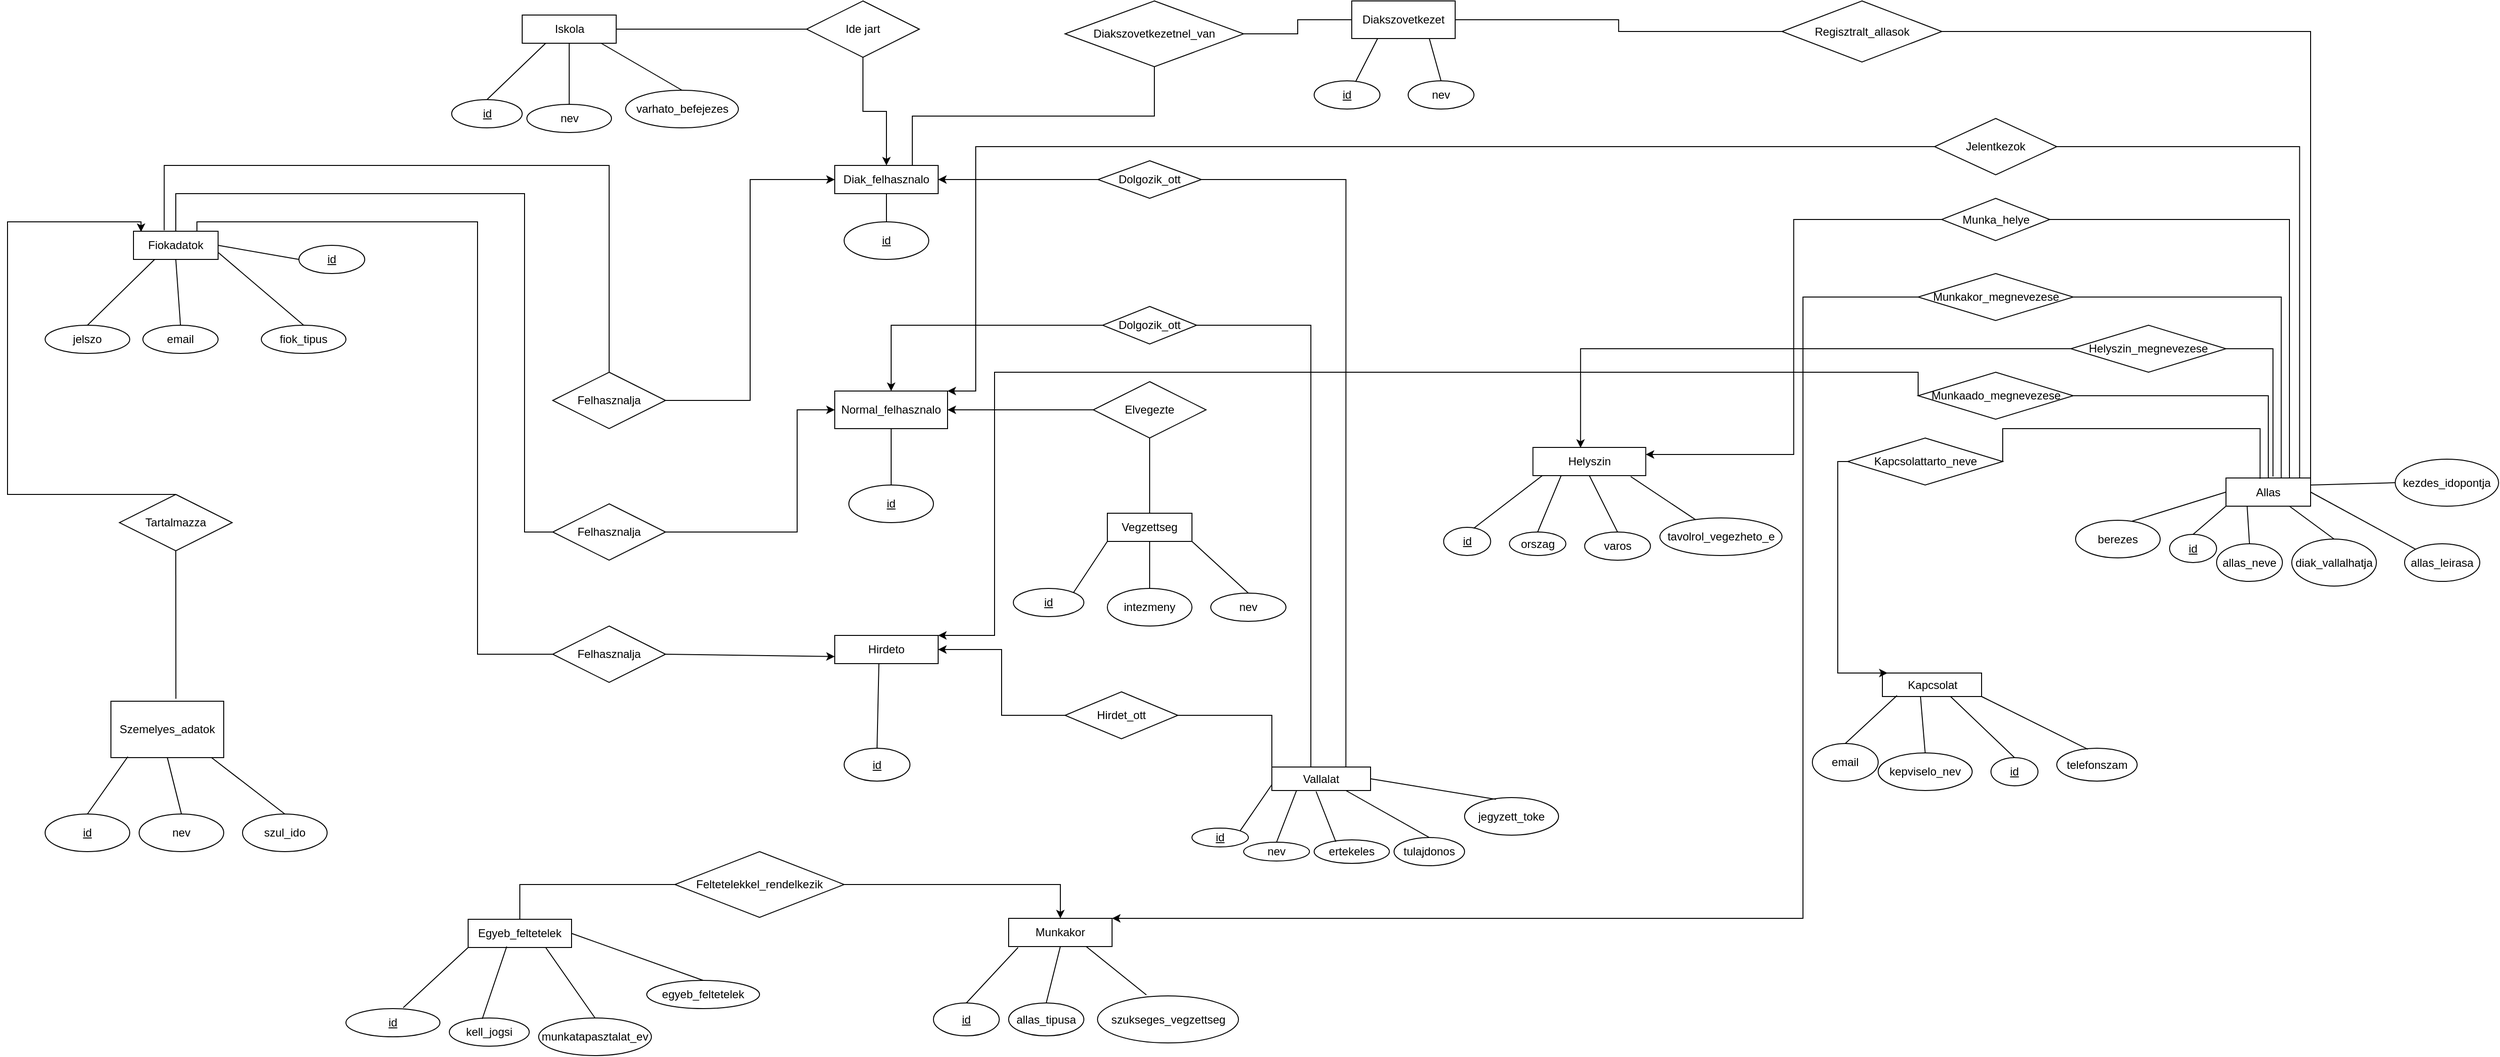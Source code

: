 <mxfile version="16.5.1" type="device"><diagram id="GghTP_8bH745SekZWmVm" name="1 oldal"><mxGraphModel dx="2031" dy="1236" grid="1" gridSize="10" guides="1" tooltips="1" connect="1" arrows="1" fold="1" page="1" pageScale="1" pageWidth="3300" pageHeight="4681" math="0" shadow="0"><root><mxCell id="0"/><mxCell id="1" parent="0"/><mxCell id="DHdIciYzseKTnQr4LEe7-1" value="Szemelyes_adatok" style="rounded=0;whiteSpace=wrap;html=1;" parent="1" vertex="1"><mxGeometry x="190" y="2110" width="120" height="60" as="geometry"/></mxCell><mxCell id="DHdIciYzseKTnQr4LEe7-2" value="&lt;u&gt;id&lt;/u&gt;" style="ellipse;whiteSpace=wrap;html=1;" parent="1" vertex="1"><mxGeometry x="120" y="2230" width="90" height="40" as="geometry"/></mxCell><mxCell id="DHdIciYzseKTnQr4LEe7-3" value="nev" style="ellipse;whiteSpace=wrap;html=1;" parent="1" vertex="1"><mxGeometry x="220" y="2230" width="90" height="40" as="geometry"/></mxCell><mxCell id="DHdIciYzseKTnQr4LEe7-4" value="szul_ido" style="ellipse;whiteSpace=wrap;html=1;" parent="1" vertex="1"><mxGeometry x="330" y="2230" width="90" height="40" as="geometry"/></mxCell><mxCell id="DHdIciYzseKTnQr4LEe7-6" value="" style="endArrow=none;html=1;rounded=0;exitX=0.5;exitY=0;exitDx=0;exitDy=0;entryX=0.15;entryY=0.983;entryDx=0;entryDy=0;entryPerimeter=0;" parent="1" source="DHdIciYzseKTnQr4LEe7-2" target="DHdIciYzseKTnQr4LEe7-1" edge="1"><mxGeometry width="50" height="50" relative="1" as="geometry"><mxPoint x="160" y="2210" as="sourcePoint"/><mxPoint x="375" y="2370" as="targetPoint"/></mxGeometry></mxCell><mxCell id="DHdIciYzseKTnQr4LEe7-7" value="" style="endArrow=none;html=1;rounded=0;entryX=0.5;entryY=0;entryDx=0;entryDy=0;exitX=0.5;exitY=1;exitDx=0;exitDy=0;" parent="1" source="DHdIciYzseKTnQr4LEe7-1" target="DHdIciYzseKTnQr4LEe7-3" edge="1"><mxGeometry width="50" height="50" relative="1" as="geometry"><mxPoint x="325" y="2420" as="sourcePoint"/><mxPoint x="375" y="2370" as="targetPoint"/></mxGeometry></mxCell><mxCell id="DHdIciYzseKTnQr4LEe7-8" value="" style="endArrow=none;html=1;rounded=0;entryX=0.5;entryY=0;entryDx=0;entryDy=0;exitX=0.892;exitY=1;exitDx=0;exitDy=0;exitPerimeter=0;" parent="1" source="DHdIciYzseKTnQr4LEe7-1" target="DHdIciYzseKTnQr4LEe7-4" edge="1"><mxGeometry width="50" height="50" relative="1" as="geometry"><mxPoint x="325" y="2420" as="sourcePoint"/><mxPoint x="365" y="2230" as="targetPoint"/></mxGeometry></mxCell><mxCell id="DHdIciYzseKTnQr4LEe7-9" value="Fiokadatok" style="rounded=0;whiteSpace=wrap;html=1;" parent="1" vertex="1"><mxGeometry x="214" y="1610" width="90" height="30" as="geometry"/></mxCell><mxCell id="DHdIciYzseKTnQr4LEe7-10" value="&lt;u&gt;id&lt;/u&gt;" style="ellipse;whiteSpace=wrap;html=1;" parent="1" vertex="1"><mxGeometry x="390" y="1625" width="70" height="30" as="geometry"/></mxCell><mxCell id="DHdIciYzseKTnQr4LEe7-11" value="email" style="ellipse;whiteSpace=wrap;html=1;" parent="1" vertex="1"><mxGeometry x="224" y="1710" width="80" height="30" as="geometry"/></mxCell><mxCell id="DHdIciYzseKTnQr4LEe7-12" value="jelszo" style="ellipse;whiteSpace=wrap;html=1;" parent="1" vertex="1"><mxGeometry x="120" y="1710" width="90" height="30" as="geometry"/></mxCell><mxCell id="DHdIciYzseKTnQr4LEe7-13" value="fiok_tipus" style="ellipse;whiteSpace=wrap;html=1;" parent="1" vertex="1"><mxGeometry x="350" y="1710" width="90" height="30" as="geometry"/></mxCell><mxCell id="DHdIciYzseKTnQr4LEe7-16" value="" style="endArrow=none;html=1;rounded=0;entryX=0.5;entryY=0;entryDx=0;entryDy=0;exitX=0.25;exitY=1;exitDx=0;exitDy=0;" parent="1" source="DHdIciYzseKTnQr4LEe7-9" target="DHdIciYzseKTnQr4LEe7-12" edge="1"><mxGeometry width="50" height="50" relative="1" as="geometry"><mxPoint x="180" y="1940" as="sourcePoint"/><mxPoint x="230" y="1890" as="targetPoint"/></mxGeometry></mxCell><mxCell id="DHdIciYzseKTnQr4LEe7-17" value="" style="endArrow=none;html=1;rounded=0;entryX=0.5;entryY=0;entryDx=0;entryDy=0;exitX=1;exitY=0.75;exitDx=0;exitDy=0;" parent="1" source="DHdIciYzseKTnQr4LEe7-9" target="DHdIciYzseKTnQr4LEe7-13" edge="1"><mxGeometry width="50" height="50" relative="1" as="geometry"><mxPoint x="180" y="1940" as="sourcePoint"/><mxPoint x="230" y="1890" as="targetPoint"/></mxGeometry></mxCell><mxCell id="DHdIciYzseKTnQr4LEe7-18" value="" style="endArrow=none;html=1;rounded=0;entryX=0.5;entryY=0;entryDx=0;entryDy=0;exitX=0.5;exitY=1;exitDx=0;exitDy=0;" parent="1" source="DHdIciYzseKTnQr4LEe7-9" target="DHdIciYzseKTnQr4LEe7-11" edge="1"><mxGeometry width="50" height="50" relative="1" as="geometry"><mxPoint x="180" y="1940" as="sourcePoint"/><mxPoint x="230" y="1890" as="targetPoint"/></mxGeometry></mxCell><mxCell id="DHdIciYzseKTnQr4LEe7-21" value="" style="endArrow=none;html=1;rounded=0;entryX=0;entryY=0.5;entryDx=0;entryDy=0;exitX=1;exitY=0.5;exitDx=0;exitDy=0;" parent="1" source="DHdIciYzseKTnQr4LEe7-9" target="DHdIciYzseKTnQr4LEe7-10" edge="1"><mxGeometry width="50" height="50" relative="1" as="geometry"><mxPoint x="180" y="1940" as="sourcePoint"/><mxPoint x="230" y="1890" as="targetPoint"/></mxGeometry></mxCell><mxCell id="cML_0SirqqFS7bWY98SL-1" value="Iskola" style="rounded=0;whiteSpace=wrap;html=1;" parent="1" vertex="1"><mxGeometry x="627.5" y="1380" width="100" height="30" as="geometry"/></mxCell><mxCell id="cML_0SirqqFS7bWY98SL-2" value="&lt;u&gt;id&lt;/u&gt;" style="ellipse;whiteSpace=wrap;html=1;" parent="1" vertex="1"><mxGeometry x="552.5" y="1470" width="75" height="30" as="geometry"/></mxCell><mxCell id="cML_0SirqqFS7bWY98SL-3" value="varhato_befejezes" style="ellipse;whiteSpace=wrap;html=1;" parent="1" vertex="1"><mxGeometry x="737.5" y="1460" width="120" height="40" as="geometry"/></mxCell><mxCell id="cML_0SirqqFS7bWY98SL-4" value="nev" style="ellipse;whiteSpace=wrap;html=1;" parent="1" vertex="1"><mxGeometry x="632.5" y="1475" width="90" height="30" as="geometry"/></mxCell><mxCell id="cML_0SirqqFS7bWY98SL-5" value="" style="endArrow=none;html=1;rounded=0;entryX=0.5;entryY=0;entryDx=0;entryDy=0;exitX=0.25;exitY=1;exitDx=0;exitDy=0;" parent="1" source="cML_0SirqqFS7bWY98SL-1" target="cML_0SirqqFS7bWY98SL-2" edge="1"><mxGeometry width="50" height="50" relative="1" as="geometry"><mxPoint x="667.5" y="1770" as="sourcePoint"/><mxPoint x="717.5" y="1720" as="targetPoint"/></mxGeometry></mxCell><mxCell id="cML_0SirqqFS7bWY98SL-6" value="" style="endArrow=none;html=1;rounded=0;entryX=0.5;entryY=1;entryDx=0;entryDy=0;" parent="1" source="cML_0SirqqFS7bWY98SL-4" target="cML_0SirqqFS7bWY98SL-1" edge="1"><mxGeometry width="50" height="50" relative="1" as="geometry"><mxPoint x="677.5" y="1780" as="sourcePoint"/><mxPoint x="727.5" y="1730" as="targetPoint"/></mxGeometry></mxCell><mxCell id="cML_0SirqqFS7bWY98SL-7" value="" style="endArrow=none;html=1;rounded=0;entryX=0.84;entryY=1;entryDx=0;entryDy=0;entryPerimeter=0;exitX=0.5;exitY=0;exitDx=0;exitDy=0;" parent="1" source="cML_0SirqqFS7bWY98SL-3" target="cML_0SirqqFS7bWY98SL-1" edge="1"><mxGeometry width="50" height="50" relative="1" as="geometry"><mxPoint x="787.5" y="1470" as="sourcePoint"/><mxPoint x="737.5" y="1740" as="targetPoint"/></mxGeometry></mxCell><mxCell id="cML_0SirqqFS7bWY98SL-8" value="Vegzettseg" style="rounded=0;whiteSpace=wrap;html=1;" parent="1" vertex="1"><mxGeometry x="1250" y="1910" width="90" height="30" as="geometry"/></mxCell><mxCell id="cML_0SirqqFS7bWY98SL-9" value="intezmeny" style="ellipse;whiteSpace=wrap;html=1;" parent="1" vertex="1"><mxGeometry x="1250" y="1990" width="90" height="40" as="geometry"/></mxCell><mxCell id="cML_0SirqqFS7bWY98SL-10" value="&lt;u&gt;id&lt;/u&gt;" style="ellipse;whiteSpace=wrap;html=1;" parent="1" vertex="1"><mxGeometry x="1150" y="1990" width="75" height="30" as="geometry"/></mxCell><mxCell id="cML_0SirqqFS7bWY98SL-11" value="nev" style="ellipse;whiteSpace=wrap;html=1;" parent="1" vertex="1"><mxGeometry x="1360" y="1995" width="80" height="30" as="geometry"/></mxCell><mxCell id="cML_0SirqqFS7bWY98SL-12" value="" style="endArrow=none;html=1;rounded=0;exitX=1;exitY=0;exitDx=0;exitDy=0;entryX=0;entryY=1;entryDx=0;entryDy=0;" parent="1" source="cML_0SirqqFS7bWY98SL-10" target="cML_0SirqqFS7bWY98SL-8" edge="1"><mxGeometry width="50" height="50" relative="1" as="geometry"><mxPoint x="1210" y="2050" as="sourcePoint"/><mxPoint x="1260" y="2000" as="targetPoint"/></mxGeometry></mxCell><mxCell id="cML_0SirqqFS7bWY98SL-13" value="" style="endArrow=none;html=1;rounded=0;exitX=0.5;exitY=0;exitDx=0;exitDy=0;entryX=0.5;entryY=1;entryDx=0;entryDy=0;" parent="1" source="cML_0SirqqFS7bWY98SL-9" target="cML_0SirqqFS7bWY98SL-8" edge="1"><mxGeometry width="50" height="50" relative="1" as="geometry"><mxPoint x="1290" y="2010" as="sourcePoint"/><mxPoint x="1295" y="1980" as="targetPoint"/></mxGeometry></mxCell><mxCell id="cML_0SirqqFS7bWY98SL-14" value="" style="endArrow=none;html=1;rounded=0;exitX=0.5;exitY=0;exitDx=0;exitDy=0;entryX=1;entryY=1;entryDx=0;entryDy=0;" parent="1" source="cML_0SirqqFS7bWY98SL-11" target="cML_0SirqqFS7bWY98SL-8" edge="1"><mxGeometry width="50" height="50" relative="1" as="geometry"><mxPoint x="1420" y="2005" as="sourcePoint"/><mxPoint x="1470" y="1955" as="targetPoint"/></mxGeometry></mxCell><mxCell id="cML_0SirqqFS7bWY98SL-16" value="Egyeb_feltetelek" style="rounded=0;whiteSpace=wrap;html=1;" parent="1" vertex="1"><mxGeometry x="570" y="2342" width="110" height="30" as="geometry"/></mxCell><mxCell id="cML_0SirqqFS7bWY98SL-17" value="kell_jogsi" style="ellipse;whiteSpace=wrap;html=1;" parent="1" vertex="1"><mxGeometry x="550" y="2447" width="85" height="30" as="geometry"/></mxCell><mxCell id="cML_0SirqqFS7bWY98SL-18" value="&lt;u&gt;id&lt;/u&gt;" style="ellipse;whiteSpace=wrap;html=1;" parent="1" vertex="1"><mxGeometry x="440" y="2437" width="100" height="30" as="geometry"/></mxCell><mxCell id="cML_0SirqqFS7bWY98SL-19" value="munkatapasztalat_ev" style="ellipse;whiteSpace=wrap;html=1;" parent="1" vertex="1"><mxGeometry x="645" y="2447" width="120" height="40" as="geometry"/></mxCell><mxCell id="cML_0SirqqFS7bWY98SL-20" value="egyeb_feltetelek" style="ellipse;whiteSpace=wrap;html=1;" parent="1" vertex="1"><mxGeometry x="760" y="2407" width="120" height="30" as="geometry"/></mxCell><mxCell id="cML_0SirqqFS7bWY98SL-21" value="" style="endArrow=none;html=1;rounded=0;exitX=0.61;exitY=-0.033;exitDx=0;exitDy=0;exitPerimeter=0;entryX=0;entryY=1;entryDx=0;entryDy=0;" parent="1" source="cML_0SirqqFS7bWY98SL-18" target="cML_0SirqqFS7bWY98SL-16" edge="1"><mxGeometry width="50" height="50" relative="1" as="geometry"><mxPoint x="480" y="2432" as="sourcePoint"/><mxPoint x="530" y="2382" as="targetPoint"/></mxGeometry></mxCell><mxCell id="cML_0SirqqFS7bWY98SL-22" value="" style="endArrow=none;html=1;rounded=0;exitX=0.412;exitY=0.033;exitDx=0;exitDy=0;exitPerimeter=0;entryX=0.373;entryY=0.967;entryDx=0;entryDy=0;entryPerimeter=0;" parent="1" source="cML_0SirqqFS7bWY98SL-17" target="cML_0SirqqFS7bWY98SL-16" edge="1"><mxGeometry width="50" height="50" relative="1" as="geometry"><mxPoint x="720" y="2362" as="sourcePoint"/><mxPoint x="600" y="2402" as="targetPoint"/></mxGeometry></mxCell><mxCell id="cML_0SirqqFS7bWY98SL-23" value="" style="endArrow=none;html=1;rounded=0;exitX=0.5;exitY=0;exitDx=0;exitDy=0;entryX=0.75;entryY=1;entryDx=0;entryDy=0;" parent="1" source="cML_0SirqqFS7bWY98SL-19" target="cML_0SirqqFS7bWY98SL-16" edge="1"><mxGeometry width="50" height="50" relative="1" as="geometry"><mxPoint x="730" y="2372" as="sourcePoint"/><mxPoint x="780" y="2322" as="targetPoint"/></mxGeometry></mxCell><mxCell id="cML_0SirqqFS7bWY98SL-24" value="" style="endArrow=none;html=1;rounded=0;exitX=0.5;exitY=0;exitDx=0;exitDy=0;entryX=1;entryY=0.5;entryDx=0;entryDy=0;" parent="1" source="cML_0SirqqFS7bWY98SL-20" target="cML_0SirqqFS7bWY98SL-16" edge="1"><mxGeometry width="50" height="50" relative="1" as="geometry"><mxPoint x="740" y="2382" as="sourcePoint"/><mxPoint x="790" y="2332" as="targetPoint"/></mxGeometry></mxCell><mxCell id="cML_0SirqqFS7bWY98SL-25" value="Vallalat" style="rounded=0;whiteSpace=wrap;html=1;" parent="1" vertex="1"><mxGeometry x="1425" y="2180" width="105" height="25" as="geometry"/></mxCell><mxCell id="cML_0SirqqFS7bWY98SL-26" value="&lt;u&gt;id&lt;/u&gt;" style="ellipse;whiteSpace=wrap;html=1;" parent="1" vertex="1"><mxGeometry x="1340" y="2245" width="60" height="20" as="geometry"/></mxCell><mxCell id="cML_0SirqqFS7bWY98SL-27" value="nev" style="ellipse;whiteSpace=wrap;html=1;" parent="1" vertex="1"><mxGeometry x="1395" y="2260" width="70" height="20" as="geometry"/></mxCell><mxCell id="cML_0SirqqFS7bWY98SL-28" value="jegyzett_toke" style="ellipse;whiteSpace=wrap;html=1;" parent="1" vertex="1"><mxGeometry x="1630" y="2212.5" width="100" height="40" as="geometry"/></mxCell><mxCell id="cML_0SirqqFS7bWY98SL-29" value="tulajdonos" style="ellipse;whiteSpace=wrap;html=1;" parent="1" vertex="1"><mxGeometry x="1555" y="2255" width="75" height="30" as="geometry"/></mxCell><mxCell id="cML_0SirqqFS7bWY98SL-30" value="ertekeles" style="ellipse;whiteSpace=wrap;html=1;" parent="1" vertex="1"><mxGeometry x="1470" y="2257.5" width="80" height="25" as="geometry"/></mxCell><mxCell id="cML_0SirqqFS7bWY98SL-31" value="" style="endArrow=none;html=1;rounded=0;entryX=0;entryY=0.75;entryDx=0;entryDy=0;exitX=1;exitY=0;exitDx=0;exitDy=0;" parent="1" source="cML_0SirqqFS7bWY98SL-26" target="cML_0SirqqFS7bWY98SL-25" edge="1"><mxGeometry width="50" height="50" relative="1" as="geometry"><mxPoint x="1390" y="2245" as="sourcePoint"/><mxPoint x="1450" y="2215" as="targetPoint"/></mxGeometry></mxCell><mxCell id="cML_0SirqqFS7bWY98SL-32" value="" style="endArrow=none;html=1;rounded=0;exitX=0.5;exitY=0;exitDx=0;exitDy=0;entryX=0.25;entryY=1;entryDx=0;entryDy=0;" parent="1" source="cML_0SirqqFS7bWY98SL-27" target="cML_0SirqqFS7bWY98SL-25" edge="1"><mxGeometry width="50" height="50" relative="1" as="geometry"><mxPoint x="1557.5" y="2205" as="sourcePoint"/><mxPoint x="1607.5" y="2155" as="targetPoint"/></mxGeometry></mxCell><mxCell id="cML_0SirqqFS7bWY98SL-33" value="" style="endArrow=none;html=1;rounded=0;entryX=0.448;entryY=1.04;entryDx=0;entryDy=0;entryPerimeter=0;exitX=0.288;exitY=0.08;exitDx=0;exitDy=0;exitPerimeter=0;" parent="1" source="cML_0SirqqFS7bWY98SL-30" target="cML_0SirqqFS7bWY98SL-25" edge="1"><mxGeometry width="50" height="50" relative="1" as="geometry"><mxPoint x="1500" y="2275" as="sourcePoint"/><mxPoint x="1690" y="2125" as="targetPoint"/></mxGeometry></mxCell><mxCell id="cML_0SirqqFS7bWY98SL-34" value="" style="endArrow=none;html=1;rounded=0;exitX=0.5;exitY=0;exitDx=0;exitDy=0;entryX=0.75;entryY=1;entryDx=0;entryDy=0;" parent="1" source="cML_0SirqqFS7bWY98SL-29" target="cML_0SirqqFS7bWY98SL-25" edge="1"><mxGeometry width="50" height="50" relative="1" as="geometry"><mxPoint x="1580" y="2190" as="sourcePoint"/><mxPoint x="1630" y="2140" as="targetPoint"/></mxGeometry></mxCell><mxCell id="cML_0SirqqFS7bWY98SL-35" value="" style="endArrow=none;html=1;rounded=0;exitX=0.334;exitY=0.048;exitDx=0;exitDy=0;exitPerimeter=0;entryX=1;entryY=0.5;entryDx=0;entryDy=0;" parent="1" source="cML_0SirqqFS7bWY98SL-28" target="cML_0SirqqFS7bWY98SL-25" edge="1"><mxGeometry width="50" height="50" relative="1" as="geometry"><mxPoint x="1660" y="2195" as="sourcePoint"/><mxPoint x="1710" y="2145" as="targetPoint"/></mxGeometry></mxCell><mxCell id="cML_0SirqqFS7bWY98SL-36" value="Diak_felhasznalo" style="rounded=0;whiteSpace=wrap;html=1;" parent="1" vertex="1"><mxGeometry x="960" y="1540" width="110" height="30" as="geometry"/></mxCell><mxCell id="cML_0SirqqFS7bWY98SL-37" value="&lt;u&gt;id&lt;/u&gt;" style="ellipse;whiteSpace=wrap;html=1;" parent="1" vertex="1"><mxGeometry x="970" y="1600" width="90" height="40" as="geometry"/></mxCell><mxCell id="cML_0SirqqFS7bWY98SL-41" value="" style="endArrow=none;html=1;rounded=0;exitX=0.5;exitY=0;exitDx=0;exitDy=0;entryX=0.5;entryY=1;entryDx=0;entryDy=0;" parent="1" source="cML_0SirqqFS7bWY98SL-37" target="cML_0SirqqFS7bWY98SL-36" edge="1"><mxGeometry width="50" height="50" relative="1" as="geometry"><mxPoint x="1160" y="1900" as="sourcePoint"/><mxPoint x="1210" y="1850" as="targetPoint"/></mxGeometry></mxCell><mxCell id="cML_0SirqqFS7bWY98SL-42" value="Normal_felhasznalo" style="rounded=0;whiteSpace=wrap;html=1;" parent="1" vertex="1"><mxGeometry x="960" y="1780" width="120" height="40" as="geometry"/></mxCell><mxCell id="cML_0SirqqFS7bWY98SL-43" value="&lt;u&gt;id&lt;/u&gt;" style="ellipse;whiteSpace=wrap;html=1;" parent="1" vertex="1"><mxGeometry x="975" y="1880" width="90" height="40" as="geometry"/></mxCell><mxCell id="cML_0SirqqFS7bWY98SL-44" value="" style="endArrow=none;html=1;rounded=0;entryX=0.5;entryY=0;entryDx=0;entryDy=0;exitX=0.5;exitY=1;exitDx=0;exitDy=0;" parent="1" source="cML_0SirqqFS7bWY98SL-42" target="cML_0SirqqFS7bWY98SL-43" edge="1"><mxGeometry width="50" height="50" relative="1" as="geometry"><mxPoint x="1025" y="1820" as="sourcePoint"/><mxPoint x="1030" y="1650" as="targetPoint"/></mxGeometry></mxCell><mxCell id="cML_0SirqqFS7bWY98SL-45" value="Munkakor" style="rounded=0;whiteSpace=wrap;html=1;" parent="1" vertex="1"><mxGeometry x="1145" y="2341" width="110" height="30" as="geometry"/></mxCell><mxCell id="cML_0SirqqFS7bWY98SL-46" value="&lt;u&gt;id&lt;/u&gt;" style="ellipse;whiteSpace=wrap;html=1;" parent="1" vertex="1"><mxGeometry x="1065" y="2431" width="70" height="35" as="geometry"/></mxCell><mxCell id="cML_0SirqqFS7bWY98SL-47" value="allas_tipusa" style="ellipse;whiteSpace=wrap;html=1;" parent="1" vertex="1"><mxGeometry x="1145" y="2431" width="80" height="35" as="geometry"/></mxCell><mxCell id="cML_0SirqqFS7bWY98SL-48" value="szukseges_vegzettseg" style="ellipse;whiteSpace=wrap;html=1;" parent="1" vertex="1"><mxGeometry x="1239.5" y="2423.5" width="150" height="50" as="geometry"/></mxCell><mxCell id="cML_0SirqqFS7bWY98SL-50" value="" style="endArrow=none;html=1;rounded=0;exitX=0.5;exitY=0;exitDx=0;exitDy=0;entryX=0.091;entryY=1.033;entryDx=0;entryDy=0;entryPerimeter=0;" parent="1" source="cML_0SirqqFS7bWY98SL-46" target="cML_0SirqqFS7bWY98SL-45" edge="1"><mxGeometry width="50" height="50" relative="1" as="geometry"><mxPoint x="1265" y="2411" as="sourcePoint"/><mxPoint x="1115" y="2371" as="targetPoint"/></mxGeometry></mxCell><mxCell id="cML_0SirqqFS7bWY98SL-51" value="" style="endArrow=none;html=1;rounded=0;exitX=0.5;exitY=0;exitDx=0;exitDy=0;entryX=0.5;entryY=1;entryDx=0;entryDy=0;" parent="1" source="cML_0SirqqFS7bWY98SL-47" target="cML_0SirqqFS7bWY98SL-45" edge="1"><mxGeometry width="50" height="50" relative="1" as="geometry"><mxPoint x="1275" y="2421" as="sourcePoint"/><mxPoint x="1325" y="2371" as="targetPoint"/></mxGeometry></mxCell><mxCell id="cML_0SirqqFS7bWY98SL-52" value="" style="endArrow=none;html=1;rounded=0;exitX=0.347;exitY=-0.02;exitDx=0;exitDy=0;exitPerimeter=0;entryX=0.75;entryY=1;entryDx=0;entryDy=0;" parent="1" source="cML_0SirqqFS7bWY98SL-48" target="cML_0SirqqFS7bWY98SL-45" edge="1"><mxGeometry width="50" height="50" relative="1" as="geometry"><mxPoint x="1285" y="2431" as="sourcePoint"/><mxPoint x="1225" y="2381" as="targetPoint"/></mxGeometry></mxCell><mxCell id="cML_0SirqqFS7bWY98SL-54" value="Hirdeto" style="rounded=0;whiteSpace=wrap;html=1;" parent="1" vertex="1"><mxGeometry x="960" y="2040" width="110" height="30" as="geometry"/></mxCell><mxCell id="cML_0SirqqFS7bWY98SL-55" value="&lt;u&gt;id&lt;/u&gt;" style="ellipse;whiteSpace=wrap;html=1;" parent="1" vertex="1"><mxGeometry x="970" y="2160" width="70" height="35" as="geometry"/></mxCell><mxCell id="cML_0SirqqFS7bWY98SL-56" value="" style="endArrow=none;html=1;rounded=0;exitX=0.427;exitY=1;exitDx=0;exitDy=0;exitPerimeter=0;entryX=0.5;entryY=0;entryDx=0;entryDy=0;" parent="1" source="cML_0SirqqFS7bWY98SL-54" target="cML_0SirqqFS7bWY98SL-55" edge="1"><mxGeometry width="50" height="50" relative="1" as="geometry"><mxPoint x="1200" y="2120" as="sourcePoint"/><mxPoint x="1250" y="2070" as="targetPoint"/></mxGeometry></mxCell><mxCell id="cML_0SirqqFS7bWY98SL-57" value="Kapcsolat" style="rounded=0;whiteSpace=wrap;html=1;" parent="1" vertex="1"><mxGeometry x="2074.5" y="2080" width="105.5" height="25" as="geometry"/></mxCell><mxCell id="cML_0SirqqFS7bWY98SL-58" value="&lt;u&gt;id&lt;/u&gt;" style="ellipse;whiteSpace=wrap;html=1;" parent="1" vertex="1"><mxGeometry x="1607.75" y="1925" width="50" height="30" as="geometry"/></mxCell><mxCell id="cML_0SirqqFS7bWY98SL-59" value="email" style="ellipse;whiteSpace=wrap;html=1;" parent="1" vertex="1"><mxGeometry x="2000" y="2155" width="70" height="40" as="geometry"/></mxCell><mxCell id="cML_0SirqqFS7bWY98SL-60" value="kepviselo_nev" style="ellipse;whiteSpace=wrap;html=1;" parent="1" vertex="1"><mxGeometry x="2070" y="2165" width="100" height="40" as="geometry"/></mxCell><mxCell id="cML_0SirqqFS7bWY98SL-61" value="&lt;u&gt;id&lt;/u&gt;" style="ellipse;whiteSpace=wrap;html=1;" parent="1" vertex="1"><mxGeometry x="2190" y="2170" width="50" height="30" as="geometry"/></mxCell><mxCell id="cML_0SirqqFS7bWY98SL-62" value="telefonszam" style="ellipse;whiteSpace=wrap;html=1;" parent="1" vertex="1"><mxGeometry x="2260" y="2160" width="85.5" height="35" as="geometry"/></mxCell><mxCell id="cML_0SirqqFS7bWY98SL-63" value="" style="endArrow=none;html=1;rounded=0;exitX=0.147;exitY=0.96;exitDx=0;exitDy=0;exitPerimeter=0;entryX=0.5;entryY=0;entryDx=0;entryDy=0;" parent="1" source="cML_0SirqqFS7bWY98SL-57" target="cML_0SirqqFS7bWY98SL-59" edge="1"><mxGeometry width="50" height="50" relative="1" as="geometry"><mxPoint x="2015" y="2117.5" as="sourcePoint"/><mxPoint x="2065" y="2067.5" as="targetPoint"/></mxGeometry></mxCell><mxCell id="cML_0SirqqFS7bWY98SL-64" value="" style="endArrow=none;html=1;rounded=0;exitX=0.5;exitY=0;exitDx=0;exitDy=0;entryX=0.384;entryY=1;entryDx=0;entryDy=0;entryPerimeter=0;" parent="1" source="cML_0SirqqFS7bWY98SL-60" target="cML_0SirqqFS7bWY98SL-57" edge="1"><mxGeometry width="50" height="50" relative="1" as="geometry"><mxPoint x="2070" y="1925" as="sourcePoint"/><mxPoint x="2120" y="1875" as="targetPoint"/></mxGeometry></mxCell><mxCell id="cML_0SirqqFS7bWY98SL-65" value="" style="endArrow=none;html=1;rounded=0;entryX=0.5;entryY=0;entryDx=0;entryDy=0;exitX=0.687;exitY=1;exitDx=0;exitDy=0;exitPerimeter=0;" parent="1" source="cML_0SirqqFS7bWY98SL-57" target="cML_0SirqqFS7bWY98SL-61" edge="1"><mxGeometry width="50" height="50" relative="1" as="geometry"><mxPoint x="2080" y="1935" as="sourcePoint"/><mxPoint x="2130" y="1885" as="targetPoint"/></mxGeometry></mxCell><mxCell id="cML_0SirqqFS7bWY98SL-66" value="" style="endArrow=none;html=1;rounded=0;entryX=0.386;entryY=0.029;entryDx=0;entryDy=0;entryPerimeter=0;exitX=1;exitY=1;exitDx=0;exitDy=0;" parent="1" source="cML_0SirqqFS7bWY98SL-57" target="cML_0SirqqFS7bWY98SL-62" edge="1"><mxGeometry width="50" height="50" relative="1" as="geometry"><mxPoint x="2090" y="1945" as="sourcePoint"/><mxPoint x="2140" y="1895" as="targetPoint"/></mxGeometry></mxCell><mxCell id="cML_0SirqqFS7bWY98SL-67" value="Helyszin" style="rounded=0;whiteSpace=wrap;html=1;" parent="1" vertex="1"><mxGeometry x="1702.75" y="1840" width="120" height="30" as="geometry"/></mxCell><mxCell id="cML_0SirqqFS7bWY98SL-68" value="tavolrol_vegezheto_e" style="ellipse;whiteSpace=wrap;html=1;" parent="1" vertex="1"><mxGeometry x="1837.75" y="1915" width="130" height="40" as="geometry"/></mxCell><mxCell id="cML_0SirqqFS7bWY98SL-69" value="varos" style="ellipse;whiteSpace=wrap;html=1;" parent="1" vertex="1"><mxGeometry x="1757.75" y="1930" width="70" height="30" as="geometry"/></mxCell><mxCell id="cML_0SirqqFS7bWY98SL-70" value="orszag" style="ellipse;whiteSpace=wrap;html=1;" parent="1" vertex="1"><mxGeometry x="1677.75" y="1930" width="60" height="25" as="geometry"/></mxCell><mxCell id="cML_0SirqqFS7bWY98SL-71" value="" style="endArrow=none;html=1;rounded=0;exitX=0.64;exitY=0.033;exitDx=0;exitDy=0;exitPerimeter=0;entryX=0.083;entryY=1;entryDx=0;entryDy=0;entryPerimeter=0;" parent="1" source="cML_0SirqqFS7bWY98SL-58" target="cML_0SirqqFS7bWY98SL-67" edge="1"><mxGeometry width="50" height="50" relative="1" as="geometry"><mxPoint x="1827.75" y="2120" as="sourcePoint"/><mxPoint x="1877.75" y="2070" as="targetPoint"/></mxGeometry></mxCell><mxCell id="cML_0SirqqFS7bWY98SL-72" value="" style="endArrow=none;html=1;rounded=0;exitX=0.5;exitY=0;exitDx=0;exitDy=0;entryX=0.25;entryY=1;entryDx=0;entryDy=0;" parent="1" source="cML_0SirqqFS7bWY98SL-70" target="cML_0SirqqFS7bWY98SL-67" edge="1"><mxGeometry width="50" height="50" relative="1" as="geometry"><mxPoint x="1837.75" y="2130" as="sourcePoint"/><mxPoint x="1757.75" y="1850" as="targetPoint"/></mxGeometry></mxCell><mxCell id="cML_0SirqqFS7bWY98SL-73" value="" style="endArrow=none;html=1;rounded=0;exitX=0.5;exitY=0;exitDx=0;exitDy=0;entryX=0.5;entryY=1;entryDx=0;entryDy=0;" parent="1" source="cML_0SirqqFS7bWY98SL-69" target="cML_0SirqqFS7bWY98SL-67" edge="1"><mxGeometry width="50" height="50" relative="1" as="geometry"><mxPoint x="1847.75" y="2140" as="sourcePoint"/><mxPoint x="1897.75" y="2090" as="targetPoint"/></mxGeometry></mxCell><mxCell id="cML_0SirqqFS7bWY98SL-74" value="" style="endArrow=none;html=1;rounded=0;entryX=0.867;entryY=1.033;entryDx=0;entryDy=0;entryPerimeter=0;" parent="1" source="cML_0SirqqFS7bWY98SL-68" target="cML_0SirqqFS7bWY98SL-67" edge="1"><mxGeometry width="50" height="50" relative="1" as="geometry"><mxPoint x="1857.75" y="2150" as="sourcePoint"/><mxPoint x="1907.75" y="2100" as="targetPoint"/></mxGeometry></mxCell><mxCell id="cML_0SirqqFS7bWY98SL-76" value="Diakszovetkezetnel_van" style="rhombus;whiteSpace=wrap;html=1;" parent="1" vertex="1"><mxGeometry x="1205" y="1365" width="190" height="70" as="geometry"/></mxCell><mxCell id="cML_0SirqqFS7bWY98SL-77" value="Diakszovetkezet" style="rounded=0;whiteSpace=wrap;html=1;" parent="1" vertex="1"><mxGeometry x="1510" y="1365" width="110" height="40" as="geometry"/></mxCell><mxCell id="cML_0SirqqFS7bWY98SL-78" value="nev" style="ellipse;whiteSpace=wrap;html=1;" parent="1" vertex="1"><mxGeometry x="1570" y="1450" width="70" height="30" as="geometry"/></mxCell><mxCell id="cML_0SirqqFS7bWY98SL-79" value="&lt;u&gt;id&lt;/u&gt;" style="ellipse;whiteSpace=wrap;html=1;" parent="1" vertex="1"><mxGeometry x="1470" y="1450" width="70" height="30" as="geometry"/></mxCell><mxCell id="cML_0SirqqFS7bWY98SL-80" value="" style="endArrow=none;html=1;rounded=0;entryX=0.629;entryY=0.033;entryDx=0;entryDy=0;entryPerimeter=0;exitX=0.25;exitY=1;exitDx=0;exitDy=0;" parent="1" source="cML_0SirqqFS7bWY98SL-77" target="cML_0SirqqFS7bWY98SL-79" edge="1"><mxGeometry width="50" height="50" relative="1" as="geometry"><mxPoint x="1530" y="1725" as="sourcePoint"/><mxPoint x="1580" y="1675" as="targetPoint"/></mxGeometry></mxCell><mxCell id="cML_0SirqqFS7bWY98SL-81" value="" style="endArrow=none;html=1;rounded=0;exitX=0.5;exitY=0;exitDx=0;exitDy=0;entryX=0.75;entryY=1;entryDx=0;entryDy=0;" parent="1" source="cML_0SirqqFS7bWY98SL-78" target="cML_0SirqqFS7bWY98SL-77" edge="1"><mxGeometry width="50" height="50" relative="1" as="geometry"><mxPoint x="1700" y="1525" as="sourcePoint"/><mxPoint x="1750" y="1475" as="targetPoint"/></mxGeometry></mxCell><mxCell id="cML_0SirqqFS7bWY98SL-82" value="Jelentkezok" style="rhombus;whiteSpace=wrap;html=1;" parent="1" vertex="1"><mxGeometry x="2130" y="1490" width="130" height="60" as="geometry"/></mxCell><mxCell id="cML_0SirqqFS7bWY98SL-83" value="Regisztralt_allasok" style="rhombus;whiteSpace=wrap;html=1;" parent="1" vertex="1"><mxGeometry x="1967.75" y="1365" width="170" height="65" as="geometry"/></mxCell><mxCell id="cML_0SirqqFS7bWY98SL-84" value="Allas" style="rounded=0;whiteSpace=wrap;html=1;" parent="1" vertex="1"><mxGeometry x="2440" y="1872.5" width="90" height="30" as="geometry"/></mxCell><mxCell id="cML_0SirqqFS7bWY98SL-85" value="kezdes_idopontja" style="ellipse;whiteSpace=wrap;html=1;" parent="1" vertex="1"><mxGeometry x="2620" y="1852.5" width="110" height="50" as="geometry"/></mxCell><mxCell id="cML_0SirqqFS7bWY98SL-86" value="diak_vallalhatja" style="ellipse;whiteSpace=wrap;html=1;" parent="1" vertex="1"><mxGeometry x="2510" y="1937.5" width="90" height="50" as="geometry"/></mxCell><mxCell id="cML_0SirqqFS7bWY98SL-87" value="allas_leirasa" style="ellipse;whiteSpace=wrap;html=1;" parent="1" vertex="1"><mxGeometry x="2630" y="1942.5" width="80" height="40" as="geometry"/></mxCell><mxCell id="cML_0SirqqFS7bWY98SL-88" value="allas_neve" style="ellipse;whiteSpace=wrap;html=1;" parent="1" vertex="1"><mxGeometry x="2430" y="1942.5" width="70" height="40" as="geometry"/></mxCell><mxCell id="cML_0SirqqFS7bWY98SL-89" value="&lt;u&gt;id&lt;/u&gt;" style="ellipse;whiteSpace=wrap;html=1;" parent="1" vertex="1"><mxGeometry x="2380" y="1932.5" width="50" height="30" as="geometry"/></mxCell><mxCell id="cML_0SirqqFS7bWY98SL-90" value="berezes" style="ellipse;whiteSpace=wrap;html=1;" parent="1" vertex="1"><mxGeometry x="2280" y="1917.5" width="90" height="40" as="geometry"/></mxCell><mxCell id="cML_0SirqqFS7bWY98SL-91" value="" style="endArrow=none;html=1;rounded=0;exitX=0.667;exitY=0.025;exitDx=0;exitDy=0;exitPerimeter=0;entryX=0;entryY=0.5;entryDx=0;entryDy=0;" parent="1" source="cML_0SirqqFS7bWY98SL-90" target="cML_0SirqqFS7bWY98SL-84" edge="1"><mxGeometry width="50" height="50" relative="1" as="geometry"><mxPoint x="2500" y="2052.5" as="sourcePoint"/><mxPoint x="2550" y="2002.5" as="targetPoint"/></mxGeometry></mxCell><mxCell id="cML_0SirqqFS7bWY98SL-92" value="" style="endArrow=none;html=1;rounded=0;entryX=0.5;entryY=0;entryDx=0;entryDy=0;exitX=0;exitY=1;exitDx=0;exitDy=0;" parent="1" source="cML_0SirqqFS7bWY98SL-84" target="cML_0SirqqFS7bWY98SL-89" edge="1"><mxGeometry width="50" height="50" relative="1" as="geometry"><mxPoint x="2500" y="2052.5" as="sourcePoint"/><mxPoint x="2550" y="2002.5" as="targetPoint"/></mxGeometry></mxCell><mxCell id="cML_0SirqqFS7bWY98SL-93" value="" style="endArrow=none;html=1;rounded=0;exitX=0.5;exitY=0;exitDx=0;exitDy=0;entryX=0.25;entryY=1;entryDx=0;entryDy=0;" parent="1" source="cML_0SirqqFS7bWY98SL-88" target="cML_0SirqqFS7bWY98SL-84" edge="1"><mxGeometry width="50" height="50" relative="1" as="geometry"><mxPoint x="2500" y="2052.5" as="sourcePoint"/><mxPoint x="2550" y="2002.5" as="targetPoint"/></mxGeometry></mxCell><mxCell id="cML_0SirqqFS7bWY98SL-94" value="" style="endArrow=none;html=1;rounded=0;entryX=0.5;entryY=0;entryDx=0;entryDy=0;exitX=0.75;exitY=1;exitDx=0;exitDy=0;" parent="1" source="cML_0SirqqFS7bWY98SL-84" target="cML_0SirqqFS7bWY98SL-86" edge="1"><mxGeometry width="50" height="50" relative="1" as="geometry"><mxPoint x="2500" y="2052.5" as="sourcePoint"/><mxPoint x="2550" y="2002.5" as="targetPoint"/></mxGeometry></mxCell><mxCell id="cML_0SirqqFS7bWY98SL-95" value="" style="endArrow=none;html=1;rounded=0;entryX=0;entryY=0;entryDx=0;entryDy=0;exitX=1;exitY=0.5;exitDx=0;exitDy=0;" parent="1" source="cML_0SirqqFS7bWY98SL-84" target="cML_0SirqqFS7bWY98SL-87" edge="1"><mxGeometry width="50" height="50" relative="1" as="geometry"><mxPoint x="2500" y="2052.5" as="sourcePoint"/><mxPoint x="2550" y="2002.5" as="targetPoint"/></mxGeometry></mxCell><mxCell id="cML_0SirqqFS7bWY98SL-96" value="" style="endArrow=none;html=1;rounded=0;entryX=0;entryY=0.5;entryDx=0;entryDy=0;exitX=1;exitY=0.25;exitDx=0;exitDy=0;" parent="1" source="cML_0SirqqFS7bWY98SL-84" target="cML_0SirqqFS7bWY98SL-85" edge="1"><mxGeometry width="50" height="50" relative="1" as="geometry"><mxPoint x="2500" y="2052.5" as="sourcePoint"/><mxPoint x="2550" y="2002.5" as="targetPoint"/></mxGeometry></mxCell><mxCell id="KgMAQi6-qx8Am2zqTZVP-2" value="Tartalmazza" style="shape=rhombus;perimeter=rhombusPerimeter;whiteSpace=wrap;html=1;align=center;" vertex="1" parent="1"><mxGeometry x="199" y="1890" width="120" height="60" as="geometry"/></mxCell><mxCell id="KgMAQi6-qx8Am2zqTZVP-3" value="" style="endArrow=none;html=1;rounded=0;exitX=0.576;exitY=-0.044;exitDx=0;exitDy=0;entryX=0.5;entryY=1;entryDx=0;entryDy=0;exitPerimeter=0;" edge="1" parent="1" source="DHdIciYzseKTnQr4LEe7-1" target="KgMAQi6-qx8Am2zqTZVP-2"><mxGeometry width="50" height="50" relative="1" as="geometry"><mxPoint x="234" y="2060" as="sourcePoint"/><mxPoint x="284" y="2010" as="targetPoint"/></mxGeometry></mxCell><mxCell id="KgMAQi6-qx8Am2zqTZVP-4" value="" style="endArrow=classic;html=1;rounded=0;exitX=0.5;exitY=0;exitDx=0;exitDy=0;edgeStyle=orthogonalEdgeStyle;entryX=0.094;entryY=0.022;entryDx=0;entryDy=0;entryPerimeter=0;" edge="1" parent="1" source="KgMAQi6-qx8Am2zqTZVP-2" target="DHdIciYzseKTnQr4LEe7-9"><mxGeometry width="50" height="50" relative="1" as="geometry"><mxPoint x="490" y="1960" as="sourcePoint"/><mxPoint x="540" y="1910" as="targetPoint"/><Array as="points"><mxPoint x="80" y="1890"/><mxPoint x="80" y="1600"/><mxPoint x="222" y="1600"/><mxPoint x="222" y="1611"/></Array></mxGeometry></mxCell><mxCell id="KgMAQi6-qx8Am2zqTZVP-5" value="Felhasznalja" style="shape=rhombus;perimeter=rhombusPerimeter;whiteSpace=wrap;html=1;align=center;" vertex="1" parent="1"><mxGeometry x="660" y="1760" width="120" height="60" as="geometry"/></mxCell><mxCell id="KgMAQi6-qx8Am2zqTZVP-6" value="Felhasznalja" style="shape=rhombus;perimeter=rhombusPerimeter;whiteSpace=wrap;html=1;align=center;" vertex="1" parent="1"><mxGeometry x="660" y="1900" width="120" height="60" as="geometry"/></mxCell><mxCell id="KgMAQi6-qx8Am2zqTZVP-7" value="Felhasznalja" style="shape=rhombus;perimeter=rhombusPerimeter;whiteSpace=wrap;html=1;align=center;" vertex="1" parent="1"><mxGeometry x="660" y="2030" width="120" height="60" as="geometry"/></mxCell><mxCell id="KgMAQi6-qx8Am2zqTZVP-8" value="" style="endArrow=none;html=1;rounded=0;edgeStyle=orthogonalEdgeStyle;exitX=0.363;exitY=-0.033;exitDx=0;exitDy=0;exitPerimeter=0;entryX=0.5;entryY=0;entryDx=0;entryDy=0;" edge="1" parent="1" source="DHdIciYzseKTnQr4LEe7-9" target="KgMAQi6-qx8Am2zqTZVP-5"><mxGeometry width="50" height="50" relative="1" as="geometry"><mxPoint x="620" y="1880" as="sourcePoint"/><mxPoint x="670" y="1830" as="targetPoint"/><Array as="points"><mxPoint x="247" y="1540"/><mxPoint x="720" y="1540"/></Array></mxGeometry></mxCell><mxCell id="KgMAQi6-qx8Am2zqTZVP-9" value="" style="endArrow=none;html=1;rounded=0;edgeStyle=orthogonalEdgeStyle;exitX=0.5;exitY=0;exitDx=0;exitDy=0;entryX=0;entryY=0.5;entryDx=0;entryDy=0;" edge="1" parent="1" source="DHdIciYzseKTnQr4LEe7-9" target="KgMAQi6-qx8Am2zqTZVP-6"><mxGeometry width="50" height="50" relative="1" as="geometry"><mxPoint x="620" y="1880" as="sourcePoint"/><mxPoint x="670" y="1830" as="targetPoint"/><Array as="points"><mxPoint x="259" y="1570"/><mxPoint x="630" y="1570"/><mxPoint x="630" y="1930"/></Array></mxGeometry></mxCell><mxCell id="KgMAQi6-qx8Am2zqTZVP-10" value="" style="endArrow=none;html=1;rounded=0;edgeStyle=orthogonalEdgeStyle;exitX=0.75;exitY=0;exitDx=0;exitDy=0;entryX=0;entryY=0.5;entryDx=0;entryDy=0;" edge="1" parent="1" source="DHdIciYzseKTnQr4LEe7-9" target="KgMAQi6-qx8Am2zqTZVP-7"><mxGeometry width="50" height="50" relative="1" as="geometry"><mxPoint x="410" y="1890" as="sourcePoint"/><mxPoint x="460" y="1840" as="targetPoint"/><Array as="points"><mxPoint x="282" y="1600"/><mxPoint x="580" y="1600"/><mxPoint x="580" y="2060"/></Array></mxGeometry></mxCell><mxCell id="KgMAQi6-qx8Am2zqTZVP-11" value="" style="endArrow=classic;html=1;rounded=0;edgeStyle=orthogonalEdgeStyle;exitX=1;exitY=0.5;exitDx=0;exitDy=0;entryX=0;entryY=0.5;entryDx=0;entryDy=0;" edge="1" parent="1" source="KgMAQi6-qx8Am2zqTZVP-5" target="cML_0SirqqFS7bWY98SL-36"><mxGeometry width="50" height="50" relative="1" as="geometry"><mxPoint x="790" y="1840" as="sourcePoint"/><mxPoint x="840" y="1790" as="targetPoint"/></mxGeometry></mxCell><mxCell id="KgMAQi6-qx8Am2zqTZVP-12" value="" style="endArrow=classic;html=1;rounded=0;edgeStyle=orthogonalEdgeStyle;exitX=1;exitY=0.5;exitDx=0;exitDy=0;entryX=0;entryY=0.5;entryDx=0;entryDy=0;" edge="1" parent="1" source="KgMAQi6-qx8Am2zqTZVP-6" target="cML_0SirqqFS7bWY98SL-42"><mxGeometry width="50" height="50" relative="1" as="geometry"><mxPoint x="790" y="1800" as="sourcePoint"/><mxPoint x="970" y="1565" as="targetPoint"/><Array as="points"><mxPoint x="920" y="1930"/><mxPoint x="920" y="1800"/></Array></mxGeometry></mxCell><mxCell id="KgMAQi6-qx8Am2zqTZVP-14" value="" style="endArrow=classic;html=1;rounded=0;exitX=1;exitY=0.5;exitDx=0;exitDy=0;entryX=0;entryY=0.75;entryDx=0;entryDy=0;" edge="1" parent="1" source="KgMAQi6-qx8Am2zqTZVP-7" target="cML_0SirqqFS7bWY98SL-54"><mxGeometry width="50" height="50" relative="1" as="geometry"><mxPoint x="790" y="2010" as="sourcePoint"/><mxPoint x="840" y="1960" as="targetPoint"/></mxGeometry></mxCell><mxCell id="KgMAQi6-qx8Am2zqTZVP-15" value="Ide jart" style="shape=rhombus;perimeter=rhombusPerimeter;whiteSpace=wrap;html=1;align=center;" vertex="1" parent="1"><mxGeometry x="930" y="1365" width="120" height="60" as="geometry"/></mxCell><mxCell id="KgMAQi6-qx8Am2zqTZVP-16" value="" style="endArrow=none;html=1;rounded=0;exitX=1;exitY=0.5;exitDx=0;exitDy=0;entryX=0;entryY=0.5;entryDx=0;entryDy=0;" edge="1" parent="1" source="cML_0SirqqFS7bWY98SL-1" target="KgMAQi6-qx8Am2zqTZVP-15"><mxGeometry width="50" height="50" relative="1" as="geometry"><mxPoint x="740" y="1740" as="sourcePoint"/><mxPoint x="790" y="1690" as="targetPoint"/></mxGeometry></mxCell><mxCell id="KgMAQi6-qx8Am2zqTZVP-18" value="" style="endArrow=classic;html=1;rounded=0;edgeStyle=orthogonalEdgeStyle;entryX=0.5;entryY=0;entryDx=0;entryDy=0;exitX=0.5;exitY=1;exitDx=0;exitDy=0;" edge="1" parent="1" source="KgMAQi6-qx8Am2zqTZVP-15" target="cML_0SirqqFS7bWY98SL-36"><mxGeometry width="50" height="50" relative="1" as="geometry"><mxPoint x="740" y="1740" as="sourcePoint"/><mxPoint x="790" y="1690" as="targetPoint"/></mxGeometry></mxCell><mxCell id="KgMAQi6-qx8Am2zqTZVP-19" value="Elvegezte" style="shape=rhombus;perimeter=rhombusPerimeter;whiteSpace=wrap;html=1;align=center;" vertex="1" parent="1"><mxGeometry x="1235" y="1770" width="120" height="60" as="geometry"/></mxCell><mxCell id="KgMAQi6-qx8Am2zqTZVP-20" value="" style="endArrow=none;html=1;rounded=0;exitX=0.5;exitY=0;exitDx=0;exitDy=0;entryX=0.5;entryY=1;entryDx=0;entryDy=0;" edge="1" parent="1" source="cML_0SirqqFS7bWY98SL-8" target="KgMAQi6-qx8Am2zqTZVP-19"><mxGeometry width="50" height="50" relative="1" as="geometry"><mxPoint x="1120" y="1840" as="sourcePoint"/><mxPoint x="1170" y="1790" as="targetPoint"/></mxGeometry></mxCell><mxCell id="KgMAQi6-qx8Am2zqTZVP-21" value="" style="endArrow=classic;html=1;rounded=0;exitX=0;exitY=0.5;exitDx=0;exitDy=0;entryX=1;entryY=0.5;entryDx=0;entryDy=0;" edge="1" parent="1" source="KgMAQi6-qx8Am2zqTZVP-19" target="cML_0SirqqFS7bWY98SL-42"><mxGeometry width="50" height="50" relative="1" as="geometry"><mxPoint x="1120" y="1840" as="sourcePoint"/><mxPoint x="1170" y="1790" as="targetPoint"/></mxGeometry></mxCell><mxCell id="KgMAQi6-qx8Am2zqTZVP-22" value="Feltetelekkel_rendelkezik" style="shape=rhombus;perimeter=rhombusPerimeter;whiteSpace=wrap;html=1;align=center;" vertex="1" parent="1"><mxGeometry x="790" y="2270" width="180" height="70" as="geometry"/></mxCell><mxCell id="KgMAQi6-qx8Am2zqTZVP-23" value="" style="endArrow=none;html=1;rounded=0;edgeStyle=orthogonalEdgeStyle;exitX=0.5;exitY=0;exitDx=0;exitDy=0;entryX=0;entryY=0.5;entryDx=0;entryDy=0;" edge="1" parent="1" source="cML_0SirqqFS7bWY98SL-16" target="KgMAQi6-qx8Am2zqTZVP-22"><mxGeometry width="50" height="50" relative="1" as="geometry"><mxPoint x="645" y="2245" as="sourcePoint"/><mxPoint x="695" y="2195" as="targetPoint"/></mxGeometry></mxCell><mxCell id="KgMAQi6-qx8Am2zqTZVP-24" value="" style="endArrow=classic;html=1;rounded=0;edgeStyle=orthogonalEdgeStyle;exitX=1;exitY=0.5;exitDx=0;exitDy=0;entryX=0.5;entryY=0;entryDx=0;entryDy=0;" edge="1" parent="1" source="KgMAQi6-qx8Am2zqTZVP-22" target="cML_0SirqqFS7bWY98SL-45"><mxGeometry width="50" height="50" relative="1" as="geometry"><mxPoint x="1000" y="2304" as="sourcePoint"/><mxPoint x="1110" y="2260" as="targetPoint"/></mxGeometry></mxCell><mxCell id="KgMAQi6-qx8Am2zqTZVP-25" value="Hirdet_ott" style="shape=rhombus;perimeter=rhombusPerimeter;whiteSpace=wrap;html=1;align=center;" vertex="1" parent="1"><mxGeometry x="1205" y="2100" width="120" height="50" as="geometry"/></mxCell><mxCell id="KgMAQi6-qx8Am2zqTZVP-26" value="" style="endArrow=none;html=1;rounded=0;edgeStyle=orthogonalEdgeStyle;exitX=0;exitY=0;exitDx=0;exitDy=0;entryX=1;entryY=0.5;entryDx=0;entryDy=0;" edge="1" parent="1" source="cML_0SirqqFS7bWY98SL-25" target="KgMAQi6-qx8Am2zqTZVP-25"><mxGeometry width="50" height="50" relative="1" as="geometry"><mxPoint x="1440" y="2140" as="sourcePoint"/><mxPoint x="1490" y="2090" as="targetPoint"/></mxGeometry></mxCell><mxCell id="KgMAQi6-qx8Am2zqTZVP-27" value="" style="endArrow=classic;html=1;rounded=0;edgeStyle=orthogonalEdgeStyle;entryX=1;entryY=0.5;entryDx=0;entryDy=0;exitX=0;exitY=0.5;exitDx=0;exitDy=0;" edge="1" parent="1" source="KgMAQi6-qx8Am2zqTZVP-25" target="cML_0SirqqFS7bWY98SL-54"><mxGeometry width="50" height="50" relative="1" as="geometry"><mxPoint x="1110" y="2165" as="sourcePoint"/><mxPoint x="1160" y="2115" as="targetPoint"/></mxGeometry></mxCell><mxCell id="KgMAQi6-qx8Am2zqTZVP-28" value="Dolgozik_ott" style="shape=rhombus;perimeter=rhombusPerimeter;whiteSpace=wrap;html=1;align=center;" vertex="1" parent="1"><mxGeometry x="1245" y="1690" width="100" height="40" as="geometry"/></mxCell><mxCell id="KgMAQi6-qx8Am2zqTZVP-29" value="Dolgozik_ott" style="shape=rhombus;perimeter=rhombusPerimeter;whiteSpace=wrap;html=1;align=center;" vertex="1" parent="1"><mxGeometry x="1240" y="1535" width="110" height="40" as="geometry"/></mxCell><mxCell id="KgMAQi6-qx8Am2zqTZVP-30" value="" style="endArrow=none;html=1;rounded=0;edgeStyle=orthogonalEdgeStyle;exitX=0.75;exitY=0;exitDx=0;exitDy=0;entryX=1;entryY=0.5;entryDx=0;entryDy=0;" edge="1" parent="1" source="cML_0SirqqFS7bWY98SL-25" target="KgMAQi6-qx8Am2zqTZVP-29"><mxGeometry width="50" height="50" relative="1" as="geometry"><mxPoint x="1530" y="2090" as="sourcePoint"/><mxPoint x="1580" y="2040" as="targetPoint"/></mxGeometry></mxCell><mxCell id="KgMAQi6-qx8Am2zqTZVP-31" value="" style="endArrow=none;html=1;rounded=0;edgeStyle=orthogonalEdgeStyle;exitX=0.395;exitY=0.007;exitDx=0;exitDy=0;exitPerimeter=0;entryX=1;entryY=0.5;entryDx=0;entryDy=0;" edge="1" parent="1" source="cML_0SirqqFS7bWY98SL-25" target="KgMAQi6-qx8Am2zqTZVP-28"><mxGeometry width="50" height="50" relative="1" as="geometry"><mxPoint x="1510" y="1945" as="sourcePoint"/><mxPoint x="1560" y="1895" as="targetPoint"/></mxGeometry></mxCell><mxCell id="KgMAQi6-qx8Am2zqTZVP-33" value="" style="endArrow=classic;html=1;rounded=0;edgeStyle=orthogonalEdgeStyle;exitX=0;exitY=0.5;exitDx=0;exitDy=0;entryX=0.5;entryY=0;entryDx=0;entryDy=0;" edge="1" parent="1" source="KgMAQi6-qx8Am2zqTZVP-28" target="cML_0SirqqFS7bWY98SL-42"><mxGeometry width="50" height="50" relative="1" as="geometry"><mxPoint x="1410" y="1870" as="sourcePoint"/><mxPoint x="1460" y="1820" as="targetPoint"/></mxGeometry></mxCell><mxCell id="KgMAQi6-qx8Am2zqTZVP-34" value="" style="endArrow=classic;html=1;rounded=0;edgeStyle=orthogonalEdgeStyle;exitX=0;exitY=0.5;exitDx=0;exitDy=0;entryX=1;entryY=0.5;entryDx=0;entryDy=0;" edge="1" parent="1" source="KgMAQi6-qx8Am2zqTZVP-29" target="cML_0SirqqFS7bWY98SL-36"><mxGeometry width="50" height="50" relative="1" as="geometry"><mxPoint x="1410" y="1870" as="sourcePoint"/><mxPoint x="1460" y="1820" as="targetPoint"/><Array as="points"><mxPoint x="1240" y="1555"/></Array></mxGeometry></mxCell><mxCell id="KgMAQi6-qx8Am2zqTZVP-35" value="" style="endArrow=none;html=1;rounded=0;edgeStyle=orthogonalEdgeStyle;exitX=0.75;exitY=0;exitDx=0;exitDy=0;entryX=0.5;entryY=1;entryDx=0;entryDy=0;" edge="1" parent="1" source="cML_0SirqqFS7bWY98SL-36" target="cML_0SirqqFS7bWY98SL-76"><mxGeometry width="50" height="50" relative="1" as="geometry"><mxPoint x="1330" y="1510" as="sourcePoint"/><mxPoint x="1380" y="1460" as="targetPoint"/></mxGeometry></mxCell><mxCell id="KgMAQi6-qx8Am2zqTZVP-36" value="" style="endArrow=none;html=1;rounded=0;edgeStyle=orthogonalEdgeStyle;exitX=1;exitY=0.5;exitDx=0;exitDy=0;entryX=0;entryY=0.5;entryDx=0;entryDy=0;" edge="1" parent="1" source="cML_0SirqqFS7bWY98SL-76" target="cML_0SirqqFS7bWY98SL-77"><mxGeometry width="50" height="50" relative="1" as="geometry"><mxPoint x="1330" y="1510" as="sourcePoint"/><mxPoint x="1380" y="1460" as="targetPoint"/></mxGeometry></mxCell><mxCell id="KgMAQi6-qx8Am2zqTZVP-37" value="" style="endArrow=none;html=1;rounded=0;edgeStyle=orthogonalEdgeStyle;exitX=1;exitY=0.5;exitDx=0;exitDy=0;entryX=0;entryY=0.5;entryDx=0;entryDy=0;" edge="1" parent="1" source="cML_0SirqqFS7bWY98SL-77" target="cML_0SirqqFS7bWY98SL-83"><mxGeometry width="50" height="50" relative="1" as="geometry"><mxPoint x="1910" y="1470" as="sourcePoint"/><mxPoint x="1960" y="1420" as="targetPoint"/></mxGeometry></mxCell><mxCell id="KgMAQi6-qx8Am2zqTZVP-38" value="" style="endArrow=none;html=1;rounded=0;edgeStyle=orthogonalEdgeStyle;exitX=1;exitY=0.5;exitDx=0;exitDy=0;entryX=1;entryY=0;entryDx=0;entryDy=0;" edge="1" parent="1" source="cML_0SirqqFS7bWY98SL-83" target="cML_0SirqqFS7bWY98SL-84"><mxGeometry width="50" height="50" relative="1" as="geometry"><mxPoint x="2140" y="1460" as="sourcePoint"/><mxPoint x="1960" y="1420" as="targetPoint"/></mxGeometry></mxCell><mxCell id="KgMAQi6-qx8Am2zqTZVP-39" value="" style="endArrow=none;html=1;rounded=0;edgeStyle=orthogonalEdgeStyle;exitX=0.87;exitY=-0.017;exitDx=0;exitDy=0;exitPerimeter=0;entryX=1;entryY=0.5;entryDx=0;entryDy=0;" edge="1" parent="1" source="cML_0SirqqFS7bWY98SL-84" target="cML_0SirqqFS7bWY98SL-82"><mxGeometry width="50" height="50" relative="1" as="geometry"><mxPoint x="2400" y="1830" as="sourcePoint"/><mxPoint x="2440" y="1760" as="targetPoint"/><Array as="points"><mxPoint x="2518" y="1520"/></Array></mxGeometry></mxCell><mxCell id="KgMAQi6-qx8Am2zqTZVP-40" value="" style="endArrow=classic;html=1;rounded=0;edgeStyle=orthogonalEdgeStyle;exitX=0;exitY=0.5;exitDx=0;exitDy=0;entryX=1;entryY=0;entryDx=0;entryDy=0;" edge="1" parent="1" source="cML_0SirqqFS7bWY98SL-82" target="cML_0SirqqFS7bWY98SL-42"><mxGeometry width="50" height="50" relative="1" as="geometry"><mxPoint x="2040" y="1730" as="sourcePoint"/><mxPoint x="2090" y="1680" as="targetPoint"/><Array as="points"><mxPoint x="1110" y="1520"/><mxPoint x="1110" y="1780"/></Array></mxGeometry></mxCell><mxCell id="KgMAQi6-qx8Am2zqTZVP-41" value="Munka_helye" style="shape=rhombus;perimeter=rhombusPerimeter;whiteSpace=wrap;html=1;align=center;" vertex="1" parent="1"><mxGeometry x="2137.5" y="1575" width="115" height="45" as="geometry"/></mxCell><mxCell id="KgMAQi6-qx8Am2zqTZVP-42" value="" style="endArrow=none;html=1;rounded=0;edgeStyle=orthogonalEdgeStyle;exitX=0.75;exitY=0;exitDx=0;exitDy=0;entryX=1;entryY=0.5;entryDx=0;entryDy=0;" edge="1" parent="1" source="cML_0SirqqFS7bWY98SL-84" target="KgMAQi6-qx8Am2zqTZVP-41"><mxGeometry width="50" height="50" relative="1" as="geometry"><mxPoint x="2300" y="1820" as="sourcePoint"/><mxPoint x="2350" y="1770" as="targetPoint"/></mxGeometry></mxCell><mxCell id="KgMAQi6-qx8Am2zqTZVP-43" value="" style="endArrow=classic;html=1;rounded=0;edgeStyle=orthogonalEdgeStyle;exitX=0;exitY=0.5;exitDx=0;exitDy=0;entryX=1;entryY=0.25;entryDx=0;entryDy=0;" edge="1" parent="1" source="KgMAQi6-qx8Am2zqTZVP-41" target="cML_0SirqqFS7bWY98SL-67"><mxGeometry width="50" height="50" relative="1" as="geometry"><mxPoint x="2050" y="1710" as="sourcePoint"/><mxPoint x="2100" y="1660" as="targetPoint"/></mxGeometry></mxCell><mxCell id="KgMAQi6-qx8Am2zqTZVP-44" value="Munkakor_megnevezese" style="shape=rhombus;perimeter=rhombusPerimeter;whiteSpace=wrap;html=1;align=center;" vertex="1" parent="1"><mxGeometry x="2112.5" y="1655" width="165" height="50" as="geometry"/></mxCell><mxCell id="KgMAQi6-qx8Am2zqTZVP-45" value="" style="endArrow=none;html=1;rounded=0;edgeStyle=orthogonalEdgeStyle;exitX=0.653;exitY=0.003;exitDx=0;exitDy=0;exitPerimeter=0;entryX=1;entryY=0.5;entryDx=0;entryDy=0;" edge="1" parent="1" source="cML_0SirqqFS7bWY98SL-84" target="KgMAQi6-qx8Am2zqTZVP-44"><mxGeometry width="50" height="50" relative="1" as="geometry"><mxPoint x="2330" y="1790" as="sourcePoint"/><mxPoint x="2380" y="1740" as="targetPoint"/></mxGeometry></mxCell><mxCell id="KgMAQi6-qx8Am2zqTZVP-46" value="" style="endArrow=classic;html=1;rounded=0;edgeStyle=orthogonalEdgeStyle;exitX=0;exitY=0.5;exitDx=0;exitDy=0;entryX=1;entryY=0;entryDx=0;entryDy=0;" edge="1" parent="1" source="KgMAQi6-qx8Am2zqTZVP-44" target="cML_0SirqqFS7bWY98SL-45"><mxGeometry width="50" height="50" relative="1" as="geometry"><mxPoint x="1800" y="2050" as="sourcePoint"/><mxPoint x="1850" y="2000" as="targetPoint"/><Array as="points"><mxPoint x="1990" y="1680"/><mxPoint x="1990" y="2341"/></Array></mxGeometry></mxCell><mxCell id="KgMAQi6-qx8Am2zqTZVP-47" value="Munkaado_megnevezese" style="shape=rhombus;perimeter=rhombusPerimeter;whiteSpace=wrap;html=1;align=center;" vertex="1" parent="1"><mxGeometry x="2112.5" y="1760" width="165" height="50" as="geometry"/></mxCell><mxCell id="KgMAQi6-qx8Am2zqTZVP-48" value="" style="endArrow=none;html=1;rounded=0;edgeStyle=orthogonalEdgeStyle;exitX=0.5;exitY=0;exitDx=0;exitDy=0;entryX=1;entryY=0.5;entryDx=0;entryDy=0;" edge="1" parent="1" source="cML_0SirqqFS7bWY98SL-84" target="KgMAQi6-qx8Am2zqTZVP-47"><mxGeometry width="50" height="50" relative="1" as="geometry"><mxPoint x="2227.5" y="1890" as="sourcePoint"/><mxPoint x="2277.5" y="1840" as="targetPoint"/></mxGeometry></mxCell><mxCell id="KgMAQi6-qx8Am2zqTZVP-49" value="" style="endArrow=classic;html=1;rounded=0;edgeStyle=orthogonalEdgeStyle;exitX=0;exitY=0.5;exitDx=0;exitDy=0;" edge="1" parent="1" source="KgMAQi6-qx8Am2zqTZVP-47"><mxGeometry width="50" height="50" relative="1" as="geometry"><mxPoint x="2130" y="1960" as="sourcePoint"/><mxPoint x="1070" y="2040" as="targetPoint"/><Array as="points"><mxPoint x="2113" y="1760"/><mxPoint x="1130" y="1760"/><mxPoint x="1130" y="2040"/></Array></mxGeometry></mxCell><mxCell id="KgMAQi6-qx8Am2zqTZVP-50" value="Kapcsolattarto_neve" style="shape=rhombus;perimeter=rhombusPerimeter;whiteSpace=wrap;html=1;align=center;" vertex="1" parent="1"><mxGeometry x="2037.5" y="1830" width="165" height="50" as="geometry"/></mxCell><mxCell id="KgMAQi6-qx8Am2zqTZVP-51" value="" style="endArrow=none;html=1;rounded=0;edgeStyle=orthogonalEdgeStyle;entryX=0.403;entryY=0.028;entryDx=0;entryDy=0;entryPerimeter=0;exitX=1;exitY=0.5;exitDx=0;exitDy=0;" edge="1" parent="1" source="KgMAQi6-qx8Am2zqTZVP-50" target="cML_0SirqqFS7bWY98SL-84"><mxGeometry width="50" height="50" relative="1" as="geometry"><mxPoint x="2190" y="1980" as="sourcePoint"/><mxPoint x="2240" y="1930" as="targetPoint"/><Array as="points"><mxPoint x="2203" y="1820"/><mxPoint x="2476" y="1820"/></Array></mxGeometry></mxCell><mxCell id="KgMAQi6-qx8Am2zqTZVP-52" value="" style="endArrow=classic;html=1;rounded=0;edgeStyle=orthogonalEdgeStyle;exitX=0;exitY=0.5;exitDx=0;exitDy=0;" edge="1" parent="1" source="KgMAQi6-qx8Am2zqTZVP-50"><mxGeometry width="50" height="50" relative="1" as="geometry"><mxPoint x="2170" y="2039.97" as="sourcePoint"/><mxPoint x="2080" y="2080" as="targetPoint"/><Array as="points"><mxPoint x="2027" y="1855"/><mxPoint x="2027" y="2080"/></Array></mxGeometry></mxCell><mxCell id="KgMAQi6-qx8Am2zqTZVP-53" value="Helyszin_megnevezese" style="shape=rhombus;perimeter=rhombusPerimeter;whiteSpace=wrap;html=1;align=center;" vertex="1" parent="1"><mxGeometry x="2275" y="1710" width="165" height="50" as="geometry"/></mxCell><mxCell id="KgMAQi6-qx8Am2zqTZVP-54" value="" style="endArrow=none;html=1;rounded=0;edgeStyle=orthogonalEdgeStyle;entryX=1;entryY=0.5;entryDx=0;entryDy=0;" edge="1" parent="1" target="KgMAQi6-qx8Am2zqTZVP-53"><mxGeometry width="50" height="50" relative="1" as="geometry"><mxPoint x="2490" y="1871" as="sourcePoint"/><mxPoint x="2390" y="1800" as="targetPoint"/><Array as="points"><mxPoint x="2490" y="1735"/></Array></mxGeometry></mxCell><mxCell id="KgMAQi6-qx8Am2zqTZVP-55" value="" style="endArrow=classic;html=1;rounded=0;edgeStyle=orthogonalEdgeStyle;exitX=0;exitY=0.5;exitDx=0;exitDy=0;entryX=0.422;entryY=0.013;entryDx=0;entryDy=0;entryPerimeter=0;" edge="1" parent="1" source="KgMAQi6-qx8Am2zqTZVP-53" target="cML_0SirqqFS7bWY98SL-67"><mxGeometry width="50" height="50" relative="1" as="geometry"><mxPoint x="2120" y="1760" as="sourcePoint"/><mxPoint x="2170" y="1710" as="targetPoint"/></mxGeometry></mxCell></root></mxGraphModel></diagram></mxfile>